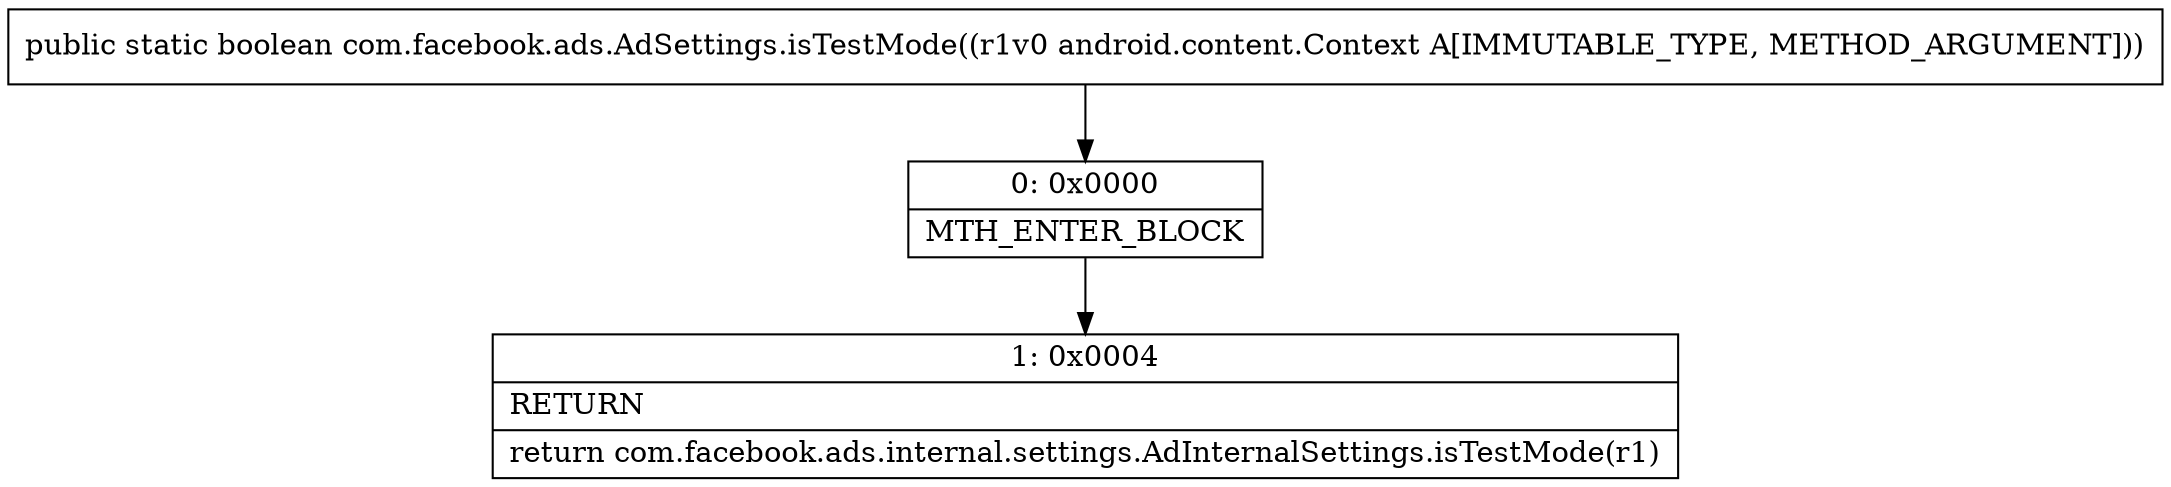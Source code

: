 digraph "CFG forcom.facebook.ads.AdSettings.isTestMode(Landroid\/content\/Context;)Z" {
Node_0 [shape=record,label="{0\:\ 0x0000|MTH_ENTER_BLOCK\l}"];
Node_1 [shape=record,label="{1\:\ 0x0004|RETURN\l|return com.facebook.ads.internal.settings.AdInternalSettings.isTestMode(r1)\l}"];
MethodNode[shape=record,label="{public static boolean com.facebook.ads.AdSettings.isTestMode((r1v0 android.content.Context A[IMMUTABLE_TYPE, METHOD_ARGUMENT])) }"];
MethodNode -> Node_0;
Node_0 -> Node_1;
}

